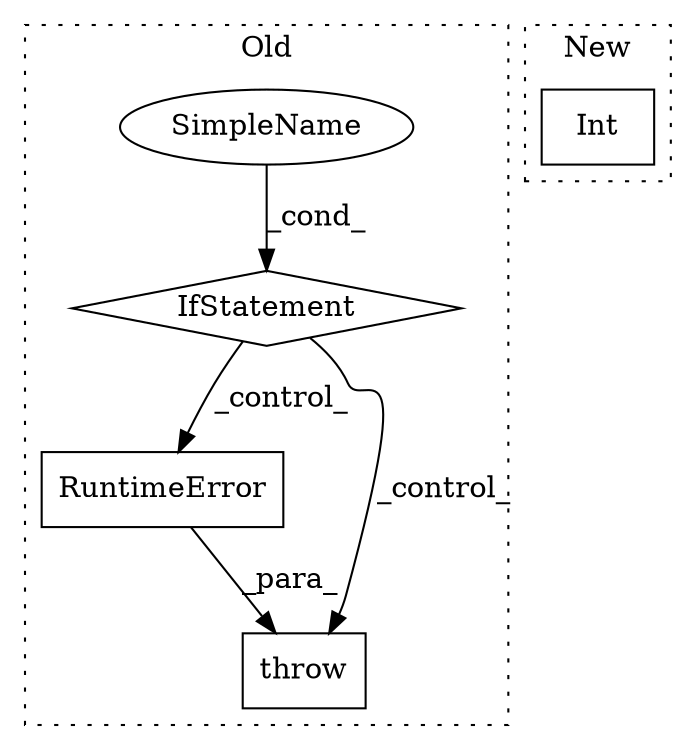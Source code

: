 digraph G {
subgraph cluster0 {
1 [label="RuntimeError" a="32" s="29580,29707" l="13,1" shape="box"];
3 [label="throw" a="53" s="29574" l="6" shape="box"];
4 [label="IfStatement" a="25" s="29539,29564" l="4,2" shape="diamond"];
5 [label="SimpleName" a="42" s="" l="" shape="ellipse"];
label = "Old";
style="dotted";
}
subgraph cluster1 {
2 [label="Int" a="32" s="32952,32967" l="4,1" shape="box"];
label = "New";
style="dotted";
}
1 -> 3 [label="_para_"];
4 -> 1 [label="_control_"];
4 -> 3 [label="_control_"];
5 -> 4 [label="_cond_"];
}
